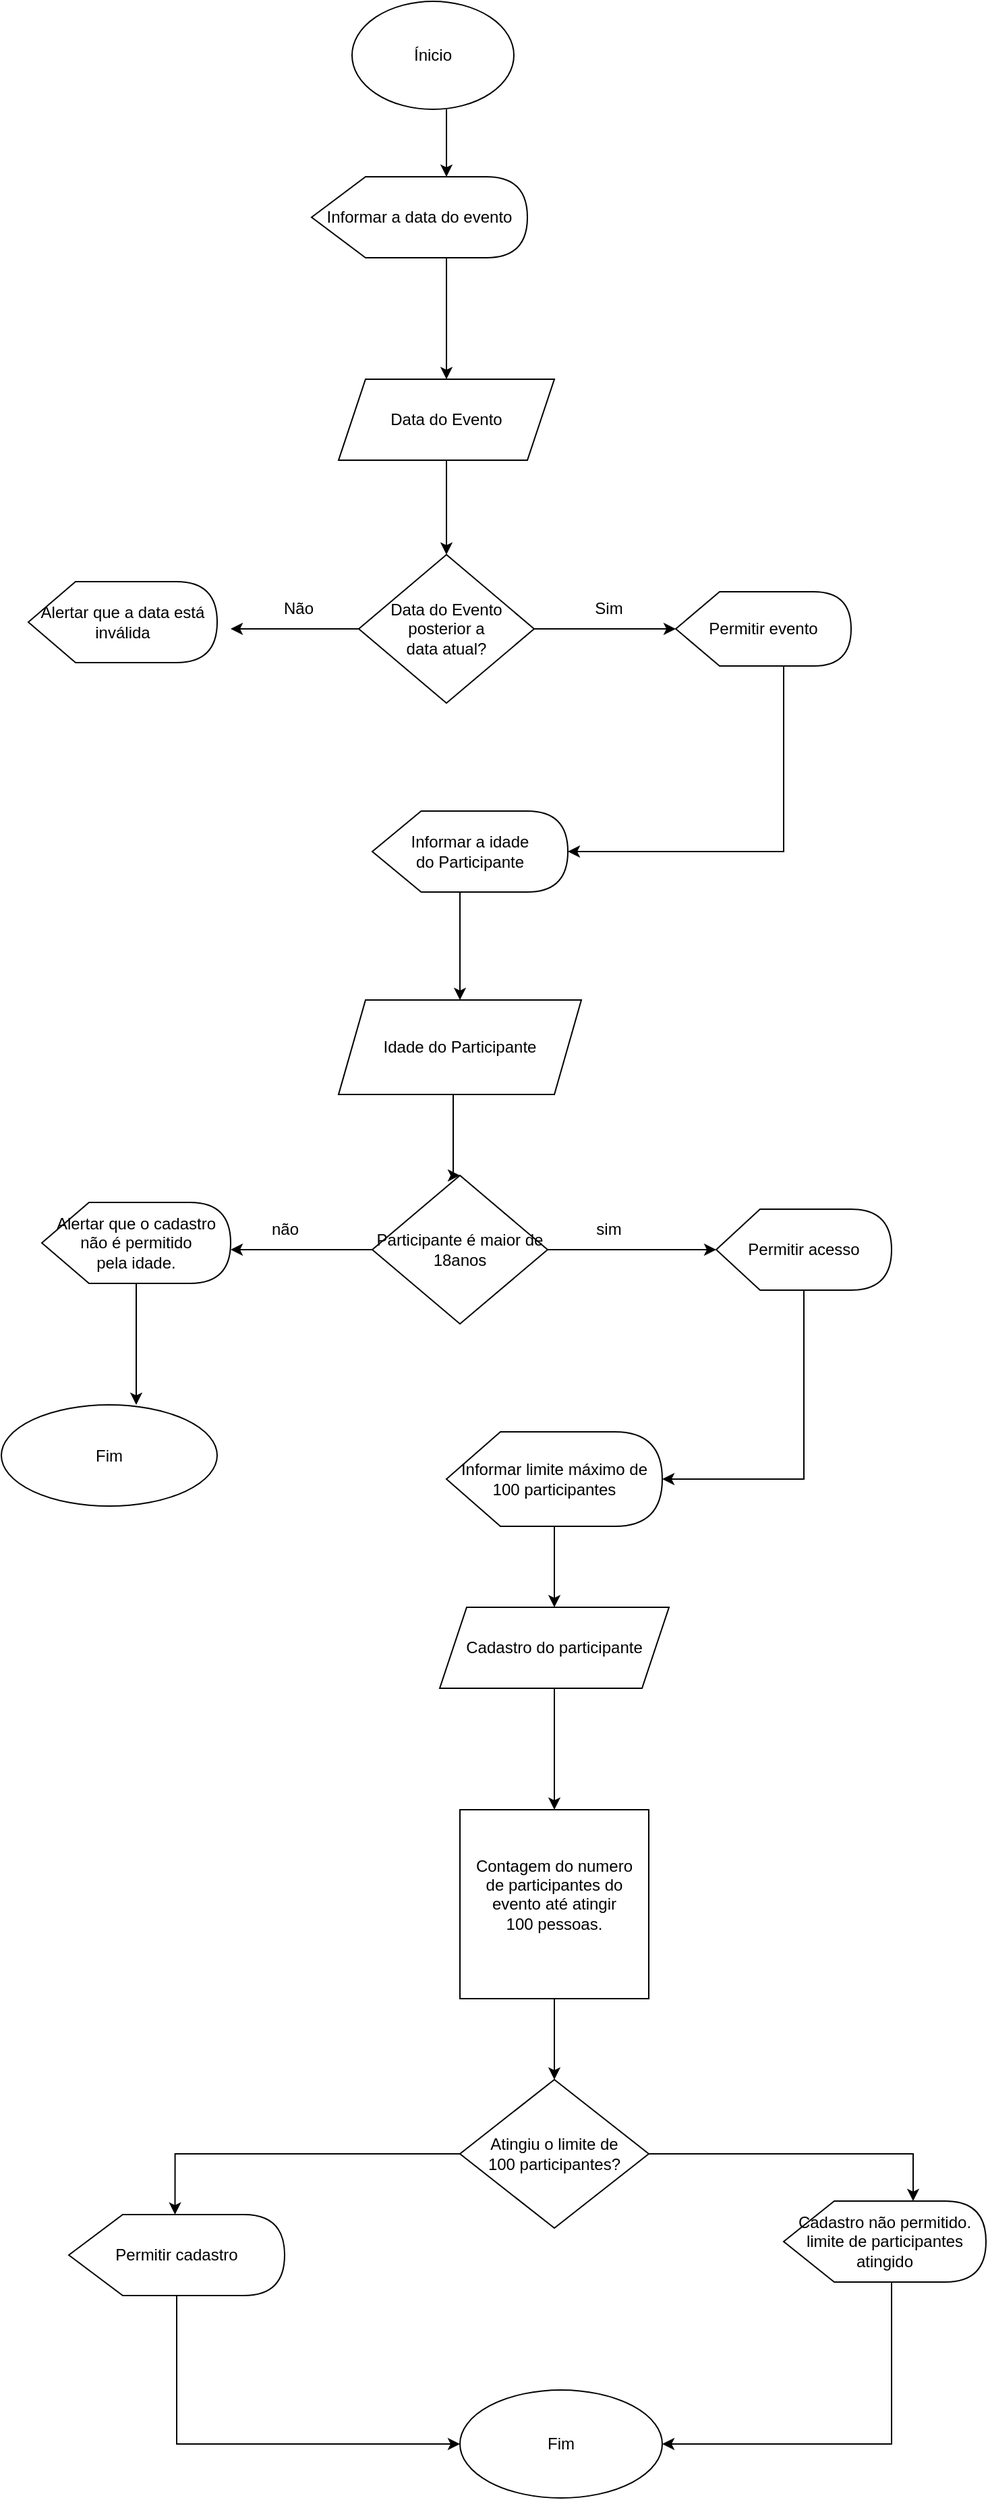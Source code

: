 <mxfile version="16.1.2" type="github">
  <diagram id="cOWR1loPYyiLhHXmrVUj" name="Page-1">
    <mxGraphModel dx="862" dy="468" grid="1" gridSize="10" guides="1" tooltips="1" connect="1" arrows="1" fold="1" page="1" pageScale="1" pageWidth="827" pageHeight="1169" math="0" shadow="0">
      <root>
        <mxCell id="0" />
        <mxCell id="1" parent="0" />
        <mxCell id="qGws-VLx6zN_v8iVl-oM-5" value="" style="edgeStyle=orthogonalEdgeStyle;rounded=0;orthogonalLoop=1;jettySize=auto;html=1;" parent="1" source="qGws-VLx6zN_v8iVl-oM-2" edge="1">
          <mxGeometry relative="1" as="geometry">
            <mxPoint x="390" y="160" as="targetPoint" />
            <Array as="points">
              <mxPoint x="390" y="110" />
              <mxPoint x="390" y="110" />
            </Array>
          </mxGeometry>
        </mxCell>
        <mxCell id="qGws-VLx6zN_v8iVl-oM-43" value="" style="edgeStyle=orthogonalEdgeStyle;rounded=0;orthogonalLoop=1;jettySize=auto;html=1;" parent="1" source="qGws-VLx6zN_v8iVl-oM-2" target="qGws-VLx6zN_v8iVl-oM-6" edge="1">
          <mxGeometry relative="1" as="geometry">
            <Array as="points">
              <mxPoint x="390" y="260" />
              <mxPoint x="390" y="260" />
            </Array>
          </mxGeometry>
        </mxCell>
        <mxCell id="qGws-VLx6zN_v8iVl-oM-2" value="Informar a data do evento" style="shape=display;whiteSpace=wrap;html=1;" parent="1" vertex="1">
          <mxGeometry x="290" y="160" width="160" height="60" as="geometry" />
        </mxCell>
        <mxCell id="qGws-VLx6zN_v8iVl-oM-45" value="" style="edgeStyle=orthogonalEdgeStyle;rounded=0;orthogonalLoop=1;jettySize=auto;html=1;" parent="1" source="qGws-VLx6zN_v8iVl-oM-6" target="qGws-VLx6zN_v8iVl-oM-44" edge="1">
          <mxGeometry relative="1" as="geometry">
            <Array as="points">
              <mxPoint x="390" y="420" />
              <mxPoint x="390" y="420" />
            </Array>
          </mxGeometry>
        </mxCell>
        <mxCell id="qGws-VLx6zN_v8iVl-oM-6" value="Data do Evento" style="shape=parallelogram;perimeter=parallelogramPerimeter;whiteSpace=wrap;html=1;fixedSize=1;" parent="1" vertex="1">
          <mxGeometry x="310" y="310" width="160" height="60" as="geometry" />
        </mxCell>
        <mxCell id="qGws-VLx6zN_v8iVl-oM-30" value="Fim" style="ellipse;whiteSpace=wrap;html=1;" parent="1" vertex="1">
          <mxGeometry x="60" y="1070" width="160" height="75" as="geometry" />
        </mxCell>
        <mxCell id="qGws-VLx6zN_v8iVl-oM-42" value="Ínicio" style="ellipse;whiteSpace=wrap;html=1;" parent="1" vertex="1">
          <mxGeometry x="320" y="30" width="120" height="80" as="geometry" />
        </mxCell>
        <mxCell id="qGws-VLx6zN_v8iVl-oM-63" style="edgeStyle=orthogonalEdgeStyle;rounded=0;orthogonalLoop=1;jettySize=auto;html=1;exitX=1;exitY=0.5;exitDx=0;exitDy=0;entryX=0;entryY=0.5;entryDx=0;entryDy=0;entryPerimeter=0;" parent="1" source="qGws-VLx6zN_v8iVl-oM-44" target="qGws-VLx6zN_v8iVl-oM-47" edge="1">
          <mxGeometry relative="1" as="geometry">
            <mxPoint x="550" y="495" as="targetPoint" />
          </mxGeometry>
        </mxCell>
        <mxCell id="qGws-VLx6zN_v8iVl-oM-68" style="edgeStyle=orthogonalEdgeStyle;rounded=0;orthogonalLoop=1;jettySize=auto;html=1;" parent="1" source="qGws-VLx6zN_v8iVl-oM-44" edge="1">
          <mxGeometry relative="1" as="geometry">
            <mxPoint x="230" y="495" as="targetPoint" />
          </mxGeometry>
        </mxCell>
        <mxCell id="qGws-VLx6zN_v8iVl-oM-44" value="&lt;div&gt;Data do Evento&lt;/div&gt;&lt;div&gt;posterior a &lt;br&gt;&lt;/div&gt;&lt;div&gt;data atual?&lt;br&gt;&lt;/div&gt;" style="rhombus;whiteSpace=wrap;html=1;" parent="1" vertex="1">
          <mxGeometry x="325" y="440" width="130" height="110" as="geometry" />
        </mxCell>
        <mxCell id="qGws-VLx6zN_v8iVl-oM-46" value="&lt;div&gt;Alertar que a data está &lt;br&gt;&lt;/div&gt;&lt;div&gt;inválida&lt;br&gt;&lt;/div&gt;" style="shape=display;whiteSpace=wrap;html=1;" parent="1" vertex="1">
          <mxGeometry x="80" y="460" width="140" height="60" as="geometry" />
        </mxCell>
        <mxCell id="qGws-VLx6zN_v8iVl-oM-70" style="edgeStyle=orthogonalEdgeStyle;rounded=0;orthogonalLoop=1;jettySize=auto;html=1;entryX=1;entryY=0.5;entryDx=0;entryDy=0;entryPerimeter=0;" parent="1" source="qGws-VLx6zN_v8iVl-oM-47" target="qGws-VLx6zN_v8iVl-oM-48" edge="1">
          <mxGeometry relative="1" as="geometry">
            <Array as="points">
              <mxPoint x="640" y="660" />
            </Array>
          </mxGeometry>
        </mxCell>
        <mxCell id="qGws-VLx6zN_v8iVl-oM-47" value="Permitir evento" style="shape=display;whiteSpace=wrap;html=1;" parent="1" vertex="1">
          <mxGeometry x="560" y="467.5" width="130" height="55" as="geometry" />
        </mxCell>
        <mxCell id="qGws-VLx6zN_v8iVl-oM-50" value="" style="edgeStyle=orthogonalEdgeStyle;rounded=0;orthogonalLoop=1;jettySize=auto;html=1;" parent="1" source="qGws-VLx6zN_v8iVl-oM-48" target="qGws-VLx6zN_v8iVl-oM-49" edge="1">
          <mxGeometry relative="1" as="geometry">
            <Array as="points">
              <mxPoint x="400" y="720" />
              <mxPoint x="400" y="720" />
            </Array>
          </mxGeometry>
        </mxCell>
        <mxCell id="qGws-VLx6zN_v8iVl-oM-48" value="&lt;div&gt;Informar a idade&lt;/div&gt;&lt;div&gt;do Participante&lt;br&gt;&lt;/div&gt;" style="shape=display;whiteSpace=wrap;html=1;" parent="1" vertex="1">
          <mxGeometry x="335" y="630" width="145" height="60" as="geometry" />
        </mxCell>
        <mxCell id="qGws-VLx6zN_v8iVl-oM-59" style="edgeStyle=orthogonalEdgeStyle;rounded=0;orthogonalLoop=1;jettySize=auto;html=1;entryX=0.5;entryY=0;entryDx=0;entryDy=0;" parent="1" source="qGws-VLx6zN_v8iVl-oM-49" target="qGws-VLx6zN_v8iVl-oM-51" edge="1">
          <mxGeometry relative="1" as="geometry">
            <Array as="points">
              <mxPoint x="395" y="870" />
              <mxPoint x="395" y="870" />
            </Array>
          </mxGeometry>
        </mxCell>
        <mxCell id="qGws-VLx6zN_v8iVl-oM-49" value="Idade do Participante" style="shape=parallelogram;perimeter=parallelogramPerimeter;whiteSpace=wrap;html=1;fixedSize=1;" parent="1" vertex="1">
          <mxGeometry x="310" y="770" width="180" height="70" as="geometry" />
        </mxCell>
        <mxCell id="qGws-VLx6zN_v8iVl-oM-56" style="edgeStyle=orthogonalEdgeStyle;rounded=0;orthogonalLoop=1;jettySize=auto;html=1;" parent="1" source="qGws-VLx6zN_v8iVl-oM-51" edge="1">
          <mxGeometry relative="1" as="geometry">
            <mxPoint x="590" y="955" as="targetPoint" />
          </mxGeometry>
        </mxCell>
        <mxCell id="qGws-VLx6zN_v8iVl-oM-57" style="edgeStyle=orthogonalEdgeStyle;rounded=0;orthogonalLoop=1;jettySize=auto;html=1;" parent="1" source="qGws-VLx6zN_v8iVl-oM-51" edge="1">
          <mxGeometry relative="1" as="geometry">
            <mxPoint x="230" y="955" as="targetPoint" />
          </mxGeometry>
        </mxCell>
        <mxCell id="qGws-VLx6zN_v8iVl-oM-51" value="&lt;div&gt;Participante é maior de&lt;/div&gt;&lt;div&gt;18anos&lt;br&gt;&lt;/div&gt;" style="rhombus;whiteSpace=wrap;html=1;" parent="1" vertex="1">
          <mxGeometry x="335" y="900" width="130" height="110" as="geometry" />
        </mxCell>
        <mxCell id="qGws-VLx6zN_v8iVl-oM-62" style="edgeStyle=orthogonalEdgeStyle;rounded=0;orthogonalLoop=1;jettySize=auto;html=1;entryX=0.625;entryY=0;entryDx=0;entryDy=0;entryPerimeter=0;" parent="1" source="qGws-VLx6zN_v8iVl-oM-52" target="qGws-VLx6zN_v8iVl-oM-30" edge="1">
          <mxGeometry relative="1" as="geometry" />
        </mxCell>
        <mxCell id="qGws-VLx6zN_v8iVl-oM-52" value="&lt;div&gt;Alertar que o cadastro&lt;/div&gt;&lt;div&gt;não é permitido&lt;/div&gt;&lt;div&gt;pela idade.&lt;br&gt;&lt;/div&gt;" style="shape=display;whiteSpace=wrap;html=1;" parent="1" vertex="1">
          <mxGeometry x="90" y="920" width="140" height="60" as="geometry" />
        </mxCell>
        <mxCell id="qGws-VLx6zN_v8iVl-oM-61" style="edgeStyle=orthogonalEdgeStyle;rounded=0;orthogonalLoop=1;jettySize=auto;html=1;entryX=1;entryY=0.5;entryDx=0;entryDy=0;entryPerimeter=0;" parent="1" source="qGws-VLx6zN_v8iVl-oM-53" target="qGws-VLx6zN_v8iVl-oM-54" edge="1">
          <mxGeometry relative="1" as="geometry">
            <Array as="points">
              <mxPoint x="655" y="1125" />
            </Array>
          </mxGeometry>
        </mxCell>
        <mxCell id="qGws-VLx6zN_v8iVl-oM-53" value="Permitir acesso" style="shape=display;whiteSpace=wrap;html=1;" parent="1" vertex="1">
          <mxGeometry x="590" y="925" width="130" height="60" as="geometry" />
        </mxCell>
        <mxCell id="qGws-VLx6zN_v8iVl-oM-79" style="edgeStyle=orthogonalEdgeStyle;rounded=0;orthogonalLoop=1;jettySize=auto;html=1;" parent="1" source="qGws-VLx6zN_v8iVl-oM-54" edge="1">
          <mxGeometry relative="1" as="geometry">
            <mxPoint x="470" y="1220" as="targetPoint" />
          </mxGeometry>
        </mxCell>
        <mxCell id="qGws-VLx6zN_v8iVl-oM-54" value="&lt;div&gt;Informar limite máximo de &lt;br&gt;&lt;/div&gt;&lt;div&gt;100 participantes&lt;br&gt;&lt;/div&gt;" style="shape=display;whiteSpace=wrap;html=1;" parent="1" vertex="1">
          <mxGeometry x="390" y="1090" width="160" height="70" as="geometry" />
        </mxCell>
        <mxCell id="qGws-VLx6zN_v8iVl-oM-71" value="Sim" style="text;html=1;align=center;verticalAlign=middle;resizable=0;points=[];autosize=1;strokeColor=none;fillColor=none;" parent="1" vertex="1">
          <mxGeometry x="490" y="470" width="40" height="20" as="geometry" />
        </mxCell>
        <mxCell id="qGws-VLx6zN_v8iVl-oM-72" value="Não" style="text;html=1;align=center;verticalAlign=middle;resizable=0;points=[];autosize=1;strokeColor=none;fillColor=none;" parent="1" vertex="1">
          <mxGeometry x="260" y="470" width="40" height="20" as="geometry" />
        </mxCell>
        <mxCell id="qGws-VLx6zN_v8iVl-oM-73" value="sim" style="text;html=1;align=center;verticalAlign=middle;resizable=0;points=[];autosize=1;strokeColor=none;fillColor=none;" parent="1" vertex="1">
          <mxGeometry x="490" y="930" width="40" height="20" as="geometry" />
        </mxCell>
        <mxCell id="qGws-VLx6zN_v8iVl-oM-75" value="não" style="text;html=1;align=center;verticalAlign=middle;resizable=0;points=[];autosize=1;strokeColor=none;fillColor=none;" parent="1" vertex="1">
          <mxGeometry x="250" y="930" width="40" height="20" as="geometry" />
        </mxCell>
        <mxCell id="qGws-VLx6zN_v8iVl-oM-83" style="edgeStyle=orthogonalEdgeStyle;rounded=0;orthogonalLoop=1;jettySize=auto;html=1;entryX=0.5;entryY=0;entryDx=0;entryDy=0;" parent="1" source="qGws-VLx6zN_v8iVl-oM-78" target="qGws-VLx6zN_v8iVl-oM-80" edge="1">
          <mxGeometry relative="1" as="geometry" />
        </mxCell>
        <mxCell id="qGws-VLx6zN_v8iVl-oM-78" value="Cadastro do participante" style="shape=parallelogram;perimeter=parallelogramPerimeter;whiteSpace=wrap;html=1;fixedSize=1;" parent="1" vertex="1">
          <mxGeometry x="385" y="1220" width="170" height="60" as="geometry" />
        </mxCell>
        <mxCell id="qGws-VLx6zN_v8iVl-oM-85" style="edgeStyle=orthogonalEdgeStyle;rounded=0;orthogonalLoop=1;jettySize=auto;html=1;entryX=0.5;entryY=0;entryDx=0;entryDy=0;" parent="1" source="qGws-VLx6zN_v8iVl-oM-80" target="qGws-VLx6zN_v8iVl-oM-84" edge="1">
          <mxGeometry relative="1" as="geometry" />
        </mxCell>
        <mxCell id="qGws-VLx6zN_v8iVl-oM-80" value="&lt;div&gt;Contagem do numero&lt;/div&gt;&lt;div&gt;de participantes do&lt;/div&gt;&lt;div&gt;evento até atingir &lt;br&gt;&lt;/div&gt;&lt;div&gt;100 pessoas.&lt;br&gt;&lt;/div&gt;&lt;div&gt;&lt;br&gt;&lt;/div&gt;" style="whiteSpace=wrap;html=1;aspect=fixed;" parent="1" vertex="1">
          <mxGeometry x="400" y="1370" width="140" height="140" as="geometry" />
        </mxCell>
        <mxCell id="qGws-VLx6zN_v8iVl-oM-88" style="edgeStyle=orthogonalEdgeStyle;rounded=0;orthogonalLoop=1;jettySize=auto;html=1;entryX=0.64;entryY=0;entryDx=0;entryDy=0;entryPerimeter=0;" parent="1" source="qGws-VLx6zN_v8iVl-oM-84" target="qGws-VLx6zN_v8iVl-oM-87" edge="1">
          <mxGeometry relative="1" as="geometry" />
        </mxCell>
        <mxCell id="qGws-VLx6zN_v8iVl-oM-89" style="edgeStyle=orthogonalEdgeStyle;rounded=0;orthogonalLoop=1;jettySize=auto;html=1;exitX=0;exitY=0.5;exitDx=0;exitDy=0;entryX=0;entryY=0;entryDx=78.75;entryDy=0;entryPerimeter=0;" parent="1" source="qGws-VLx6zN_v8iVl-oM-84" target="qGws-VLx6zN_v8iVl-oM-86" edge="1">
          <mxGeometry relative="1" as="geometry" />
        </mxCell>
        <mxCell id="qGws-VLx6zN_v8iVl-oM-84" value="&lt;div&gt;Atingiu o limite de&lt;/div&gt;&lt;div&gt;100 participantes?&lt;br&gt;&lt;/div&gt;" style="rhombus;whiteSpace=wrap;html=1;" parent="1" vertex="1">
          <mxGeometry x="400" y="1570" width="140" height="110" as="geometry" />
        </mxCell>
        <mxCell id="qGws-VLx6zN_v8iVl-oM-92" style="edgeStyle=orthogonalEdgeStyle;rounded=0;orthogonalLoop=1;jettySize=auto;html=1;entryX=0;entryY=0.5;entryDx=0;entryDy=0;" parent="1" source="qGws-VLx6zN_v8iVl-oM-86" target="qGws-VLx6zN_v8iVl-oM-90" edge="1">
          <mxGeometry relative="1" as="geometry">
            <Array as="points">
              <mxPoint x="190" y="1840" />
            </Array>
          </mxGeometry>
        </mxCell>
        <mxCell id="qGws-VLx6zN_v8iVl-oM-86" value="Permitir cadastro" style="shape=display;whiteSpace=wrap;html=1;" parent="1" vertex="1">
          <mxGeometry x="110" y="1670" width="160" height="60" as="geometry" />
        </mxCell>
        <mxCell id="qGws-VLx6zN_v8iVl-oM-91" style="edgeStyle=orthogonalEdgeStyle;rounded=0;orthogonalLoop=1;jettySize=auto;html=1;exitX=0;exitY=0;exitDx=37.5;exitDy=60;exitPerimeter=0;entryX=1;entryY=0.5;entryDx=0;entryDy=0;" parent="1" source="qGws-VLx6zN_v8iVl-oM-87" target="qGws-VLx6zN_v8iVl-oM-90" edge="1">
          <mxGeometry relative="1" as="geometry">
            <Array as="points">
              <mxPoint x="720" y="1720" />
              <mxPoint x="720" y="1840" />
            </Array>
          </mxGeometry>
        </mxCell>
        <mxCell id="qGws-VLx6zN_v8iVl-oM-87" value="&lt;div&gt;Cadastro não permitido.&lt;/div&gt;&lt;div&gt;limite de participantes atingido&lt;br&gt;&lt;/div&gt;" style="shape=display;whiteSpace=wrap;html=1;" parent="1" vertex="1">
          <mxGeometry x="640" y="1660" width="150" height="60" as="geometry" />
        </mxCell>
        <mxCell id="qGws-VLx6zN_v8iVl-oM-90" value="Fim" style="ellipse;whiteSpace=wrap;html=1;" parent="1" vertex="1">
          <mxGeometry x="400" y="1800" width="150" height="80" as="geometry" />
        </mxCell>
      </root>
    </mxGraphModel>
  </diagram>
</mxfile>
